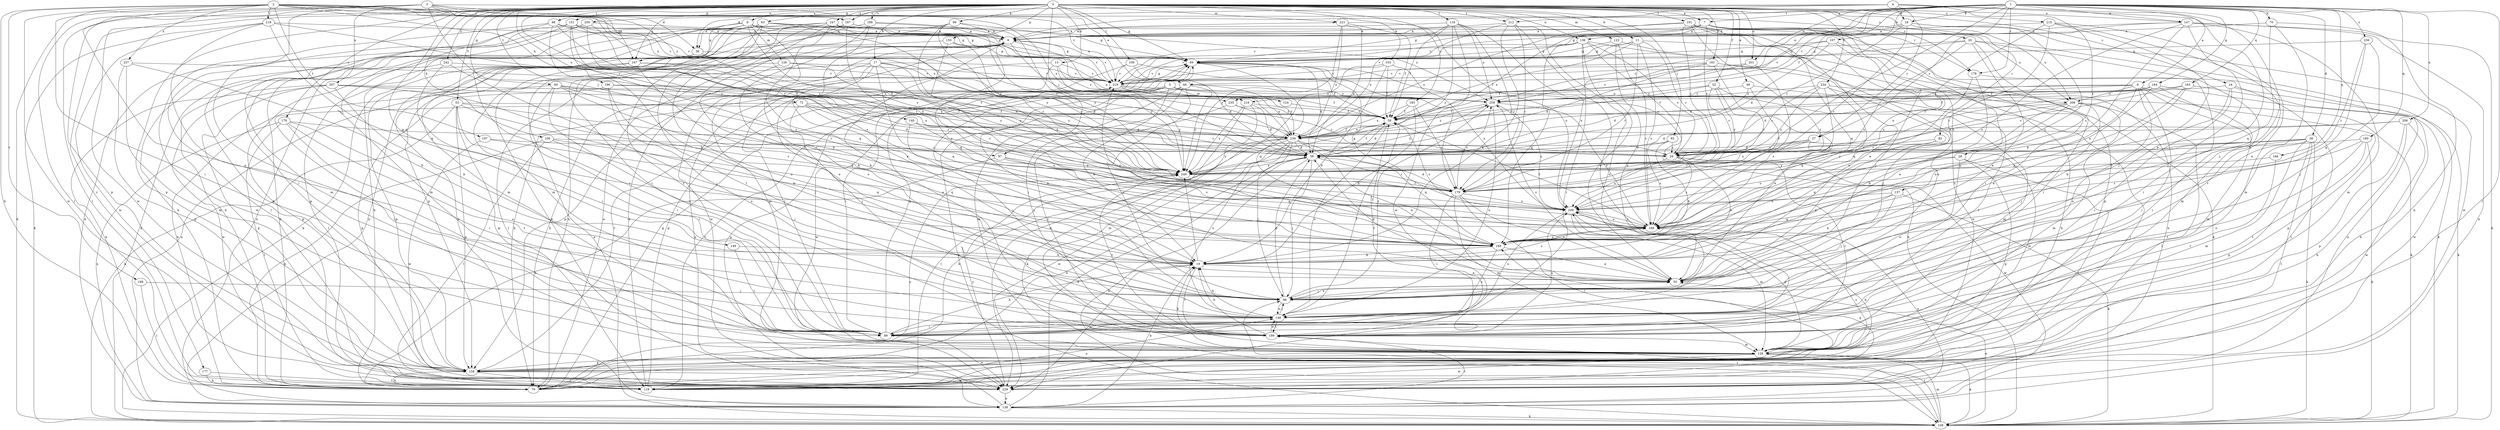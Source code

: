 strict digraph  {
0;
1;
2;
3;
4;
5;
6;
7;
8;
9;
11;
13;
17;
18;
19;
20;
24;
27;
28;
29;
36;
38;
39;
46;
48;
50;
52;
53;
59;
60;
63;
69;
70;
72;
79;
82;
88;
89;
93;
97;
98;
99;
100;
103;
107;
108;
109;
116;
118;
123;
124;
126;
128;
136;
137;
138;
140;
147;
148;
149;
151;
155;
158;
160;
163;
164;
166;
167;
168;
176;
177;
178;
179;
181;
183;
186;
187;
188;
191;
196;
197;
198;
199;
200;
201;
206;
207;
208;
209;
210;
212;
216;
218;
219;
223;
229;
234;
235;
237;
239;
242;
247;
249;
256;
259;
0 -> 6  [label=a];
0 -> 7  [label=a];
0 -> 11  [label=b];
0 -> 13  [label=b];
0 -> 17  [label=b];
0 -> 20  [label=c];
0 -> 24  [label=c];
0 -> 46  [label=e];
0 -> 52  [label=f];
0 -> 53  [label=f];
0 -> 60  [label=g];
0 -> 63  [label=g];
0 -> 69  [label=g];
0 -> 82  [label=i];
0 -> 88  [label=i];
0 -> 93  [label=j];
0 -> 97  [label=j];
0 -> 99  [label=k];
0 -> 100  [label=k];
0 -> 103  [label=k];
0 -> 109  [label=l];
0 -> 116  [label=l];
0 -> 118  [label=l];
0 -> 123  [label=m];
0 -> 136  [label=n];
0 -> 140  [label=o];
0 -> 147  [label=o];
0 -> 149  [label=p];
0 -> 151  [label=p];
0 -> 155  [label=p];
0 -> 158  [label=p];
0 -> 176  [label=r];
0 -> 177  [label=r];
0 -> 181  [label=s];
0 -> 183  [label=s];
0 -> 186  [label=s];
0 -> 187  [label=s];
0 -> 191  [label=t];
0 -> 196  [label=t];
0 -> 200  [label=u];
0 -> 201  [label=u];
0 -> 210  [label=v];
0 -> 212  [label=v];
0 -> 223  [label=w];
0 -> 229  [label=w];
0 -> 234  [label=x];
0 -> 242  [label=y];
0 -> 247  [label=y];
0 -> 249  [label=y];
1 -> 7  [label=a];
1 -> 8  [label=a];
1 -> 18  [label=b];
1 -> 27  [label=c];
1 -> 36  [label=d];
1 -> 48  [label=e];
1 -> 59  [label=f];
1 -> 70  [label=h];
1 -> 107  [label=k];
1 -> 118  [label=l];
1 -> 147  [label=o];
1 -> 160  [label=q];
1 -> 163  [label=q];
1 -> 164  [label=q];
1 -> 166  [label=q];
1 -> 178  [label=r];
1 -> 201  [label=u];
1 -> 206  [label=u];
1 -> 212  [label=v];
1 -> 216  [label=v];
1 -> 235  [label=x];
1 -> 249  [label=y];
1 -> 256  [label=z];
2 -> 38  [label=d];
2 -> 72  [label=h];
2 -> 79  [label=h];
2 -> 89  [label=i];
2 -> 148  [label=o];
2 -> 178  [label=r];
2 -> 197  [label=t];
2 -> 198  [label=t];
2 -> 216  [label=v];
2 -> 218  [label=v];
2 -> 229  [label=w];
2 -> 235  [label=x];
2 -> 237  [label=x];
2 -> 239  [label=x];
2 -> 259  [label=z];
3 -> 48  [label=e];
3 -> 97  [label=j];
3 -> 108  [label=k];
3 -> 118  [label=l];
3 -> 158  [label=p];
3 -> 167  [label=q];
3 -> 187  [label=s];
3 -> 199  [label=t];
3 -> 207  [label=u];
3 -> 219  [label=v];
3 -> 239  [label=x];
4 -> 9  [label=a];
4 -> 18  [label=b];
4 -> 27  [label=c];
4 -> 38  [label=d];
4 -> 50  [label=e];
4 -> 98  [label=j];
4 -> 167  [label=q];
4 -> 188  [label=s];
5 -> 19  [label=b];
5 -> 50  [label=e];
5 -> 59  [label=f];
5 -> 98  [label=j];
5 -> 118  [label=l];
5 -> 124  [label=m];
5 -> 208  [label=u];
5 -> 229  [label=w];
6 -> 9  [label=a];
6 -> 38  [label=d];
6 -> 69  [label=g];
6 -> 79  [label=h];
6 -> 89  [label=i];
6 -> 108  [label=k];
6 -> 126  [label=m];
6 -> 167  [label=q];
6 -> 168  [label=q];
6 -> 208  [label=u];
6 -> 249  [label=y];
7 -> 9  [label=a];
7 -> 28  [label=c];
7 -> 29  [label=c];
7 -> 89  [label=i];
7 -> 136  [label=n];
7 -> 158  [label=p];
7 -> 178  [label=r];
7 -> 219  [label=v];
7 -> 239  [label=x];
8 -> 39  [label=d];
8 -> 59  [label=f];
8 -> 89  [label=i];
8 -> 128  [label=m];
8 -> 137  [label=n];
8 -> 148  [label=o];
8 -> 158  [label=p];
8 -> 208  [label=u];
8 -> 239  [label=x];
9 -> 69  [label=g];
9 -> 79  [label=h];
9 -> 128  [label=m];
9 -> 168  [label=q];
9 -> 219  [label=v];
9 -> 229  [label=w];
9 -> 249  [label=y];
11 -> 29  [label=c];
11 -> 59  [label=f];
11 -> 69  [label=g];
11 -> 138  [label=n];
11 -> 179  [label=r];
11 -> 188  [label=s];
11 -> 219  [label=v];
13 -> 39  [label=d];
13 -> 79  [label=h];
13 -> 89  [label=i];
13 -> 219  [label=v];
13 -> 259  [label=z];
17 -> 39  [label=d];
17 -> 50  [label=e];
17 -> 79  [label=h];
17 -> 118  [label=l];
17 -> 158  [label=p];
17 -> 168  [label=q];
17 -> 179  [label=r];
17 -> 219  [label=v];
17 -> 249  [label=y];
18 -> 9  [label=a];
18 -> 29  [label=c];
18 -> 69  [label=g];
18 -> 179  [label=r];
18 -> 188  [label=s];
18 -> 208  [label=u];
18 -> 229  [label=w];
19 -> 50  [label=e];
19 -> 188  [label=s];
19 -> 199  [label=t];
19 -> 229  [label=w];
19 -> 249  [label=y];
20 -> 50  [label=e];
20 -> 69  [label=g];
20 -> 89  [label=i];
20 -> 108  [label=k];
20 -> 128  [label=m];
20 -> 209  [label=u];
20 -> 259  [label=z];
24 -> 50  [label=e];
24 -> 89  [label=i];
24 -> 108  [label=k];
24 -> 118  [label=l];
24 -> 259  [label=z];
27 -> 29  [label=c];
27 -> 39  [label=d];
27 -> 128  [label=m];
27 -> 179  [label=r];
27 -> 249  [label=y];
28 -> 118  [label=l];
28 -> 148  [label=o];
28 -> 158  [label=p];
28 -> 209  [label=u];
28 -> 249  [label=y];
29 -> 19  [label=b];
29 -> 188  [label=s];
29 -> 199  [label=t];
29 -> 209  [label=u];
29 -> 229  [label=w];
36 -> 39  [label=d];
36 -> 108  [label=k];
36 -> 118  [label=l];
36 -> 128  [label=m];
36 -> 158  [label=p];
36 -> 188  [label=s];
36 -> 199  [label=t];
36 -> 209  [label=u];
36 -> 249  [label=y];
38 -> 79  [label=h];
38 -> 188  [label=s];
38 -> 219  [label=v];
39 -> 59  [label=f];
39 -> 79  [label=h];
39 -> 98  [label=j];
39 -> 108  [label=k];
39 -> 179  [label=r];
39 -> 249  [label=y];
46 -> 39  [label=d];
46 -> 108  [label=k];
46 -> 179  [label=r];
46 -> 259  [label=z];
48 -> 98  [label=j];
48 -> 108  [label=k];
48 -> 128  [label=m];
48 -> 199  [label=t];
48 -> 239  [label=x];
48 -> 249  [label=y];
48 -> 259  [label=z];
50 -> 39  [label=d];
50 -> 98  [label=j];
50 -> 259  [label=z];
52 -> 29  [label=c];
52 -> 50  [label=e];
52 -> 128  [label=m];
52 -> 239  [label=x];
52 -> 249  [label=y];
52 -> 259  [label=z];
53 -> 19  [label=b];
53 -> 59  [label=f];
53 -> 89  [label=i];
53 -> 108  [label=k];
53 -> 128  [label=m];
53 -> 158  [label=p];
53 -> 179  [label=r];
59 -> 39  [label=d];
59 -> 148  [label=o];
59 -> 188  [label=s];
59 -> 239  [label=x];
60 -> 79  [label=h];
60 -> 89  [label=i];
60 -> 148  [label=o];
60 -> 168  [label=q];
60 -> 179  [label=r];
60 -> 239  [label=x];
60 -> 259  [label=z];
63 -> 9  [label=a];
63 -> 79  [label=h];
63 -> 89  [label=i];
63 -> 128  [label=m];
63 -> 158  [label=p];
63 -> 199  [label=t];
63 -> 249  [label=y];
63 -> 259  [label=z];
69 -> 9  [label=a];
69 -> 29  [label=c];
69 -> 39  [label=d];
69 -> 89  [label=i];
69 -> 168  [label=q];
69 -> 179  [label=r];
69 -> 219  [label=v];
70 -> 9  [label=a];
70 -> 50  [label=e];
70 -> 79  [label=h];
70 -> 168  [label=q];
72 -> 29  [label=c];
72 -> 39  [label=d];
72 -> 59  [label=f];
72 -> 89  [label=i];
72 -> 98  [label=j];
72 -> 249  [label=y];
79 -> 9  [label=a];
79 -> 69  [label=g];
79 -> 148  [label=o];
79 -> 249  [label=y];
82 -> 29  [label=c];
82 -> 50  [label=e];
82 -> 168  [label=q];
88 -> 9  [label=a];
88 -> 19  [label=b];
88 -> 39  [label=d];
88 -> 69  [label=g];
88 -> 128  [label=m];
88 -> 229  [label=w];
89 -> 19  [label=b];
89 -> 69  [label=g];
89 -> 229  [label=w];
93 -> 19  [label=b];
93 -> 29  [label=c];
93 -> 39  [label=d];
93 -> 188  [label=s];
97 -> 79  [label=h];
97 -> 168  [label=q];
97 -> 188  [label=s];
97 -> 249  [label=y];
98 -> 39  [label=d];
98 -> 50  [label=e];
98 -> 148  [label=o];
98 -> 259  [label=z];
99 -> 9  [label=a];
99 -> 69  [label=g];
99 -> 158  [label=p];
99 -> 179  [label=r];
99 -> 209  [label=u];
100 -> 29  [label=c];
100 -> 79  [label=h];
100 -> 98  [label=j];
100 -> 118  [label=l];
100 -> 168  [label=q];
103 -> 19  [label=b];
103 -> 59  [label=f];
103 -> 209  [label=u];
103 -> 219  [label=v];
103 -> 229  [label=w];
107 -> 39  [label=d];
107 -> 69  [label=g];
107 -> 89  [label=i];
107 -> 209  [label=u];
107 -> 219  [label=v];
108 -> 9  [label=a];
108 -> 50  [label=e];
108 -> 98  [label=j];
108 -> 128  [label=m];
108 -> 199  [label=t];
109 -> 39  [label=d];
109 -> 59  [label=f];
109 -> 138  [label=n];
109 -> 219  [label=v];
116 -> 9  [label=a];
116 -> 59  [label=f];
116 -> 69  [label=g];
116 -> 179  [label=r];
116 -> 209  [label=u];
116 -> 229  [label=w];
116 -> 249  [label=y];
116 -> 259  [label=z];
118 -> 9  [label=a];
118 -> 69  [label=g];
118 -> 168  [label=q];
123 -> 50  [label=e];
123 -> 69  [label=g];
123 -> 108  [label=k];
123 -> 188  [label=s];
124 -> 59  [label=f];
126 -> 19  [label=b];
126 -> 138  [label=n];
126 -> 219  [label=v];
126 -> 249  [label=y];
128 -> 19  [label=b];
128 -> 108  [label=k];
128 -> 158  [label=p];
128 -> 209  [label=u];
128 -> 229  [label=w];
136 -> 29  [label=c];
136 -> 50  [label=e];
136 -> 69  [label=g];
136 -> 89  [label=i];
136 -> 108  [label=k];
136 -> 168  [label=q];
136 -> 219  [label=v];
136 -> 229  [label=w];
137 -> 19  [label=b];
137 -> 98  [label=j];
137 -> 108  [label=k];
137 -> 168  [label=q];
137 -> 209  [label=u];
138 -> 19  [label=b];
138 -> 39  [label=d];
138 -> 69  [label=g];
138 -> 108  [label=k];
138 -> 199  [label=t];
138 -> 209  [label=u];
140 -> 29  [label=c];
140 -> 98  [label=j];
140 -> 209  [label=u];
140 -> 239  [label=x];
147 -> 9  [label=a];
147 -> 19  [label=b];
147 -> 98  [label=j];
147 -> 108  [label=k];
147 -> 128  [label=m];
147 -> 138  [label=n];
147 -> 188  [label=s];
147 -> 219  [label=v];
148 -> 19  [label=b];
148 -> 59  [label=f];
148 -> 89  [label=i];
148 -> 98  [label=j];
148 -> 199  [label=t];
149 -> 19  [label=b];
149 -> 89  [label=i];
151 -> 9  [label=a];
151 -> 69  [label=g];
151 -> 118  [label=l];
151 -> 128  [label=m];
151 -> 158  [label=p];
151 -> 188  [label=s];
151 -> 209  [label=u];
151 -> 219  [label=v];
155 -> 69  [label=g];
155 -> 209  [label=u];
155 -> 229  [label=w];
155 -> 249  [label=y];
158 -> 79  [label=h];
158 -> 118  [label=l];
158 -> 188  [label=s];
158 -> 219  [label=v];
158 -> 229  [label=w];
160 -> 29  [label=c];
160 -> 108  [label=k];
160 -> 148  [label=o];
160 -> 188  [label=s];
160 -> 199  [label=t];
163 -> 19  [label=b];
163 -> 29  [label=c];
163 -> 79  [label=h];
163 -> 168  [label=q];
163 -> 259  [label=z];
164 -> 29  [label=c];
164 -> 59  [label=f];
164 -> 89  [label=i];
164 -> 168  [label=q];
164 -> 229  [label=w];
164 -> 259  [label=z];
166 -> 199  [label=t];
166 -> 249  [label=y];
167 -> 19  [label=b];
167 -> 39  [label=d];
167 -> 118  [label=l];
167 -> 158  [label=p];
167 -> 219  [label=v];
168 -> 19  [label=b];
168 -> 50  [label=e];
168 -> 148  [label=o];
168 -> 219  [label=v];
176 -> 89  [label=i];
176 -> 118  [label=l];
176 -> 138  [label=n];
176 -> 148  [label=o];
176 -> 199  [label=t];
176 -> 239  [label=x];
177 -> 79  [label=h];
177 -> 118  [label=l];
178 -> 50  [label=e];
178 -> 138  [label=n];
178 -> 168  [label=q];
179 -> 39  [label=d];
179 -> 50  [label=e];
179 -> 89  [label=i];
179 -> 118  [label=l];
179 -> 128  [label=m];
179 -> 209  [label=u];
179 -> 259  [label=z];
181 -> 39  [label=d];
181 -> 79  [label=h];
181 -> 98  [label=j];
181 -> 179  [label=r];
181 -> 219  [label=v];
181 -> 259  [label=z];
183 -> 19  [label=b];
183 -> 59  [label=f];
183 -> 179  [label=r];
183 -> 239  [label=x];
186 -> 9  [label=a];
186 -> 50  [label=e];
186 -> 138  [label=n];
186 -> 148  [label=o];
186 -> 249  [label=y];
187 -> 9  [label=a];
187 -> 128  [label=m];
187 -> 138  [label=n];
187 -> 179  [label=r];
188 -> 59  [label=f];
188 -> 168  [label=q];
188 -> 209  [label=u];
191 -> 9  [label=a];
191 -> 29  [label=c];
191 -> 50  [label=e];
191 -> 98  [label=j];
191 -> 148  [label=o];
191 -> 168  [label=q];
191 -> 188  [label=s];
191 -> 239  [label=x];
196 -> 98  [label=j];
196 -> 148  [label=o];
196 -> 158  [label=p];
196 -> 239  [label=x];
196 -> 259  [label=z];
197 -> 29  [label=c];
197 -> 168  [label=q];
197 -> 229  [label=w];
198 -> 98  [label=j];
198 -> 118  [label=l];
199 -> 9  [label=a];
199 -> 19  [label=b];
199 -> 59  [label=f];
199 -> 128  [label=m];
199 -> 148  [label=o];
199 -> 209  [label=u];
200 -> 9  [label=a];
200 -> 39  [label=d];
200 -> 79  [label=h];
200 -> 138  [label=n];
200 -> 188  [label=s];
201 -> 59  [label=f];
201 -> 179  [label=r];
201 -> 219  [label=v];
206 -> 39  [label=d];
206 -> 79  [label=h];
206 -> 158  [label=p];
206 -> 229  [label=w];
206 -> 239  [label=x];
207 -> 19  [label=b];
207 -> 59  [label=f];
207 -> 79  [label=h];
207 -> 158  [label=p];
207 -> 188  [label=s];
207 -> 229  [label=w];
207 -> 259  [label=z];
208 -> 19  [label=b];
208 -> 59  [label=f];
208 -> 98  [label=j];
208 -> 118  [label=l];
208 -> 128  [label=m];
208 -> 179  [label=r];
208 -> 188  [label=s];
209 -> 69  [label=g];
209 -> 79  [label=h];
209 -> 128  [label=m];
209 -> 148  [label=o];
209 -> 188  [label=s];
210 -> 9  [label=a];
210 -> 98  [label=j];
210 -> 128  [label=m];
210 -> 188  [label=s];
210 -> 199  [label=t];
210 -> 209  [label=u];
212 -> 9  [label=a];
212 -> 19  [label=b];
212 -> 89  [label=i];
212 -> 148  [label=o];
212 -> 179  [label=r];
212 -> 239  [label=x];
216 -> 39  [label=d];
216 -> 59  [label=f];
216 -> 108  [label=k];
216 -> 128  [label=m];
216 -> 249  [label=y];
218 -> 9  [label=a];
218 -> 29  [label=c];
218 -> 89  [label=i];
218 -> 108  [label=k];
218 -> 168  [label=q];
218 -> 229  [label=w];
219 -> 69  [label=g];
219 -> 239  [label=x];
219 -> 249  [label=y];
219 -> 259  [label=z];
223 -> 9  [label=a];
223 -> 39  [label=d];
223 -> 59  [label=f];
223 -> 209  [label=u];
223 -> 239  [label=x];
223 -> 249  [label=y];
229 -> 138  [label=n];
229 -> 249  [label=y];
234 -> 29  [label=c];
234 -> 118  [label=l];
234 -> 168  [label=q];
234 -> 188  [label=s];
234 -> 199  [label=t];
234 -> 249  [label=y];
234 -> 259  [label=z];
235 -> 29  [label=c];
235 -> 59  [label=f];
235 -> 199  [label=t];
237 -> 19  [label=b];
237 -> 128  [label=m];
237 -> 158  [label=p];
237 -> 219  [label=v];
239 -> 39  [label=d];
239 -> 50  [label=e];
239 -> 59  [label=f];
239 -> 79  [label=h];
239 -> 98  [label=j];
239 -> 118  [label=l];
239 -> 148  [label=o];
239 -> 168  [label=q];
239 -> 229  [label=w];
239 -> 249  [label=y];
239 -> 259  [label=z];
242 -> 89  [label=i];
242 -> 98  [label=j];
242 -> 158  [label=p];
242 -> 219  [label=v];
247 -> 9  [label=a];
247 -> 19  [label=b];
247 -> 29  [label=c];
247 -> 108  [label=k];
247 -> 138  [label=n];
247 -> 148  [label=o];
247 -> 199  [label=t];
247 -> 239  [label=x];
249 -> 179  [label=r];
249 -> 199  [label=t];
256 -> 69  [label=g];
256 -> 98  [label=j];
256 -> 168  [label=q];
256 -> 179  [label=r];
259 -> 59  [label=f];
259 -> 148  [label=o];
259 -> 188  [label=s];
259 -> 209  [label=u];
259 -> 249  [label=y];
}
